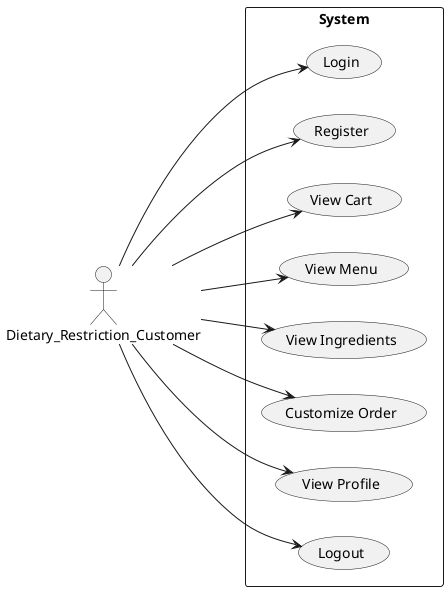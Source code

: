 @startuml dietary_restriction_customer
left to right direction
actor Dietary_Restriction_Customer
rectangle "System" as system {
  (Login)
  (Register)
  (View Cart)
  (View Menu)
  (View Ingredients)
  (Customize Order)
  (View Profile)
  (Logout)
}
Dietary_Restriction_Customer --> (Login)
Dietary_Restriction_Customer --> (Register)
Dietary_Restriction_Customer --> (View Cart)
Dietary_Restriction_Customer --> (View Menu)
Dietary_Restriction_Customer --> (View Ingredients)
Dietary_Restriction_Customer --> (Customize Order)
Dietary_Restriction_Customer --> (View Profile)
Dietary_Restriction_Customer --> (Logout)
@enduml